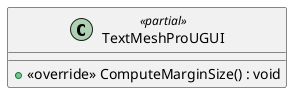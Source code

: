 @startuml
class TextMeshProUGUI <<partial>> {
    + <<override>> ComputeMarginSize() : void
}
@enduml
